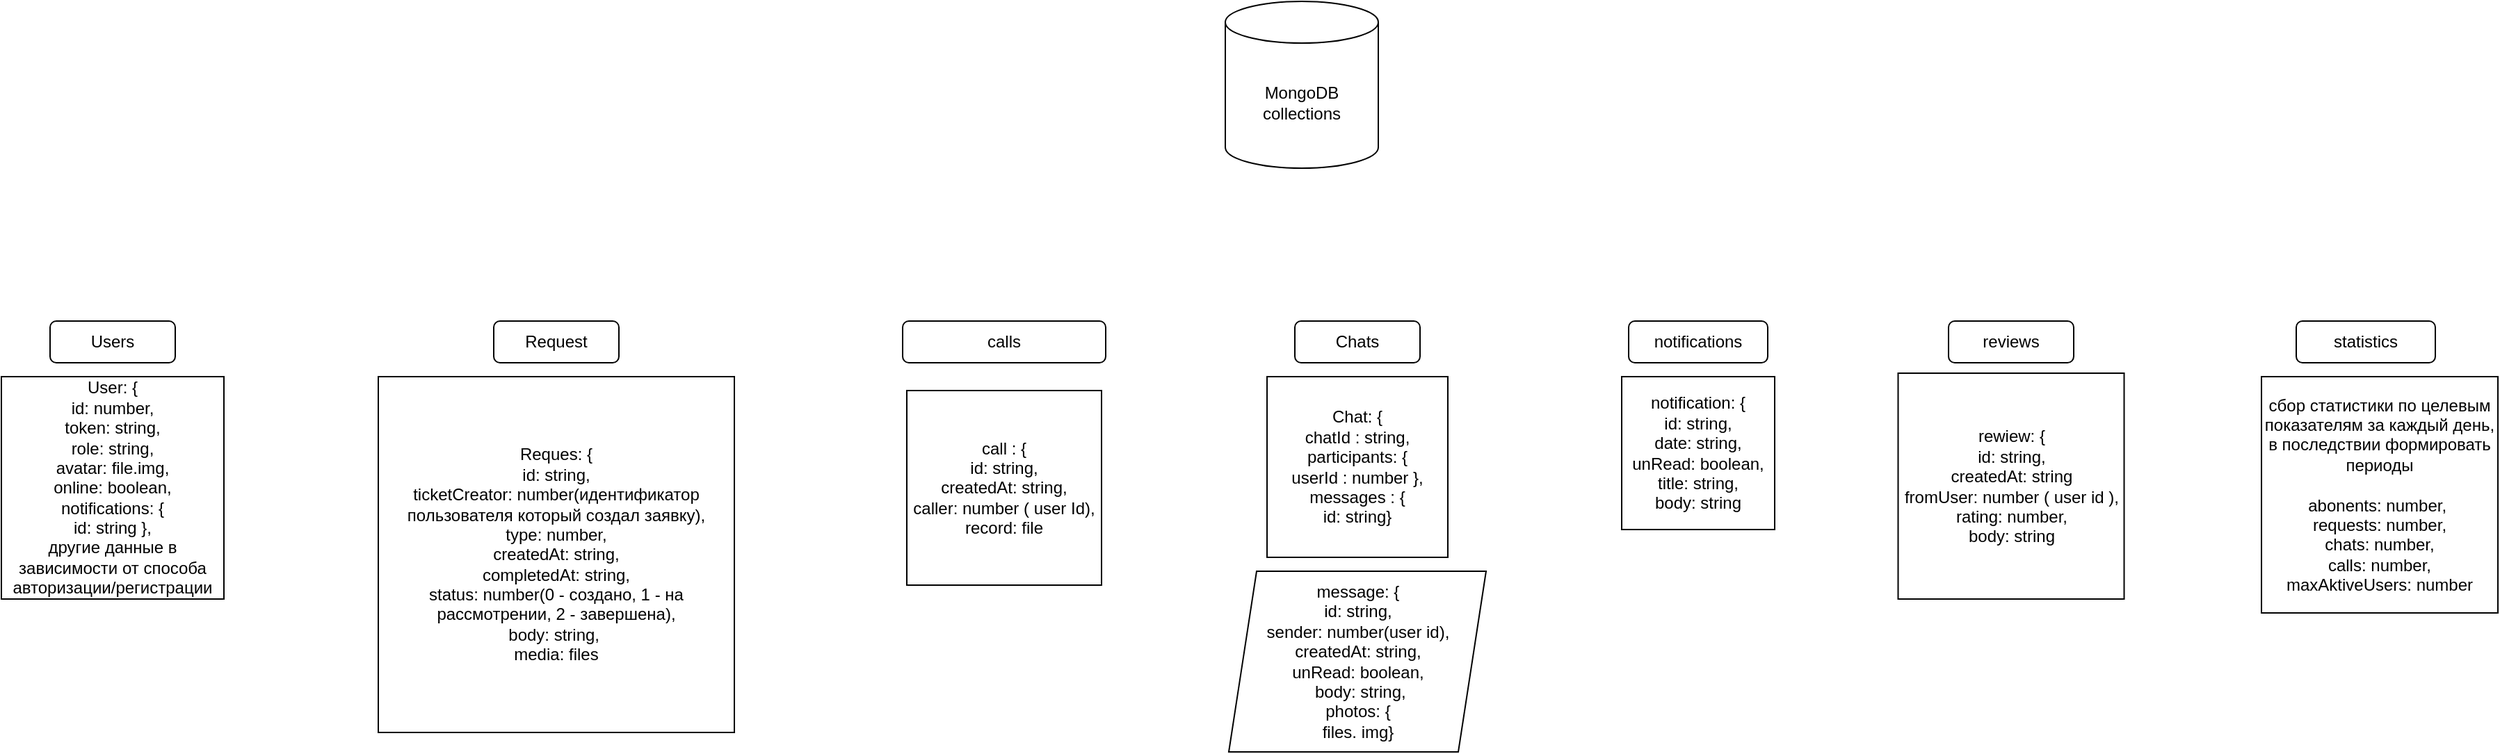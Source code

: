 <mxfile version="21.0.6" type="github">
  <diagram id="C5RBs43oDa-KdzZeNtuy" name="Page-1">
    <mxGraphModel dx="2620" dy="2154" grid="1" gridSize="10" guides="1" tooltips="1" connect="1" arrows="1" fold="1" page="1" pageScale="1" pageWidth="827" pageHeight="1169" math="0" shadow="0">
      <root>
        <mxCell id="WIyWlLk6GJQsqaUBKTNV-0" />
        <mxCell id="WIyWlLk6GJQsqaUBKTNV-1" parent="WIyWlLk6GJQsqaUBKTNV-0" />
        <mxCell id="q1fwFzsRPC0Uu-eGo_Ai-0" value="MongoDB&lt;br&gt;collections" style="shape=cylinder3;whiteSpace=wrap;html=1;boundedLbl=1;backgroundOutline=1;size=15;" vertex="1" parent="WIyWlLk6GJQsqaUBKTNV-1">
          <mxGeometry x="500" y="-110" width="110" height="120" as="geometry" />
        </mxCell>
        <mxCell id="q1fwFzsRPC0Uu-eGo_Ai-2" value="Users" style="rounded=1;whiteSpace=wrap;html=1;" vertex="1" parent="WIyWlLk6GJQsqaUBKTNV-1">
          <mxGeometry x="-345" y="120" width="90" height="30" as="geometry" />
        </mxCell>
        <mxCell id="q1fwFzsRPC0Uu-eGo_Ai-5" value="User: {&lt;br&gt;id: number,&lt;br&gt;token: string,&lt;br&gt;role: string,&lt;br&gt;avatar: file.img,&lt;br&gt;online: boolean,&lt;br&gt;notifications: {&lt;br&gt;id: string },&lt;br&gt;другие данные в зависимости от способа авторизации/регистрации" style="whiteSpace=wrap;html=1;aspect=fixed;" vertex="1" parent="WIyWlLk6GJQsqaUBKTNV-1">
          <mxGeometry x="-380" y="160" width="160" height="160" as="geometry" />
        </mxCell>
        <mxCell id="q1fwFzsRPC0Uu-eGo_Ai-6" value="Request" style="rounded=1;whiteSpace=wrap;html=1;" vertex="1" parent="WIyWlLk6GJQsqaUBKTNV-1">
          <mxGeometry x="-26" y="120" width="90" height="30" as="geometry" />
        </mxCell>
        <mxCell id="q1fwFzsRPC0Uu-eGo_Ai-7" value="Reques: {&lt;br&gt;id: string,&lt;br&gt;ticketCreator: number(идентификатор пользователя который создал заявку),&lt;br&gt;type: number,&lt;br&gt;createdAt: string,&lt;br&gt;completedAt: string,&lt;br&gt;status: number(0 - создано, 1 - на рассмотрении, 2 - завершена),&lt;br&gt;body: string,&amp;nbsp;&lt;br&gt;media: files" style="whiteSpace=wrap;html=1;aspect=fixed;imageAspect=1;" vertex="1" parent="WIyWlLk6GJQsqaUBKTNV-1">
          <mxGeometry x="-109" y="160" width="256" height="256" as="geometry" />
        </mxCell>
        <mxCell id="q1fwFzsRPC0Uu-eGo_Ai-9" value="Chats" style="rounded=1;whiteSpace=wrap;html=1;" vertex="1" parent="WIyWlLk6GJQsqaUBKTNV-1">
          <mxGeometry x="550" y="120" width="90" height="30" as="geometry" />
        </mxCell>
        <mxCell id="q1fwFzsRPC0Uu-eGo_Ai-10" value="Chat: {&lt;br&gt;chatId : string,&lt;br&gt;participants: {&lt;br&gt;userId : number },&lt;br&gt;messages : {&lt;br&gt;id: string}" style="whiteSpace=wrap;html=1;aspect=fixed;" vertex="1" parent="WIyWlLk6GJQsqaUBKTNV-1">
          <mxGeometry x="530" y="160" width="130" height="130" as="geometry" />
        </mxCell>
        <mxCell id="q1fwFzsRPC0Uu-eGo_Ai-12" value="message: {&lt;br&gt;id: string,&lt;br&gt;sender: number(user id),&lt;br&gt;createdAt: string,&lt;br&gt;unRead: boolean,&lt;br&gt;&amp;nbsp;body: string,&lt;br&gt;photos: {&lt;br&gt;files. img}" style="shape=parallelogram;perimeter=parallelogramPerimeter;whiteSpace=wrap;html=1;fixedSize=1;" vertex="1" parent="WIyWlLk6GJQsqaUBKTNV-1">
          <mxGeometry x="502.5" y="300" width="185" height="130" as="geometry" />
        </mxCell>
        <mxCell id="q1fwFzsRPC0Uu-eGo_Ai-13" value="notifications" style="rounded=1;whiteSpace=wrap;html=1;" vertex="1" parent="WIyWlLk6GJQsqaUBKTNV-1">
          <mxGeometry x="790" y="120" width="100" height="30" as="geometry" />
        </mxCell>
        <mxCell id="q1fwFzsRPC0Uu-eGo_Ai-14" value="notification: {&lt;br&gt;id: string,&lt;br&gt;date: string,&lt;br&gt;unRead: boolean,&lt;br&gt;title: string,&lt;br&gt;body: string" style="whiteSpace=wrap;html=1;aspect=fixed;" vertex="1" parent="WIyWlLk6GJQsqaUBKTNV-1">
          <mxGeometry x="785" y="160" width="110" height="110" as="geometry" />
        </mxCell>
        <mxCell id="q1fwFzsRPC0Uu-eGo_Ai-15" value="reviews" style="rounded=1;whiteSpace=wrap;html=1;" vertex="1" parent="WIyWlLk6GJQsqaUBKTNV-1">
          <mxGeometry x="1020" y="120" width="90" height="30" as="geometry" />
        </mxCell>
        <mxCell id="q1fwFzsRPC0Uu-eGo_Ai-16" value="rewiew: {&lt;br&gt;id: string,&lt;br&gt;createdAt: string&lt;br&gt;fromUser: number ( user id ),&lt;br&gt;rating: number,&lt;br&gt;body: string" style="whiteSpace=wrap;html=1;aspect=fixed;" vertex="1" parent="WIyWlLk6GJQsqaUBKTNV-1">
          <mxGeometry x="983.75" y="157.5" width="162.5" height="162.5" as="geometry" />
        </mxCell>
        <mxCell id="q1fwFzsRPC0Uu-eGo_Ai-17" value="statistics" style="rounded=1;whiteSpace=wrap;html=1;" vertex="1" parent="WIyWlLk6GJQsqaUBKTNV-1">
          <mxGeometry x="1270" y="120" width="100" height="30" as="geometry" />
        </mxCell>
        <mxCell id="q1fwFzsRPC0Uu-eGo_Ai-18" value="сбор статистики по целевым показателям за каждый день, в последствии формировать периоды&lt;br&gt;&lt;br&gt;abonents: number,&amp;nbsp;&lt;br&gt;requests: number,&lt;br&gt;chats: number,&lt;br&gt;calls: number,&lt;br&gt;maxAktiveUsers: number" style="whiteSpace=wrap;html=1;aspect=fixed;" vertex="1" parent="WIyWlLk6GJQsqaUBKTNV-1">
          <mxGeometry x="1245" y="160" width="170" height="170" as="geometry" />
        </mxCell>
        <mxCell id="q1fwFzsRPC0Uu-eGo_Ai-19" value="calls" style="rounded=1;whiteSpace=wrap;html=1;" vertex="1" parent="WIyWlLk6GJQsqaUBKTNV-1">
          <mxGeometry x="268" y="120" width="146" height="30" as="geometry" />
        </mxCell>
        <mxCell id="q1fwFzsRPC0Uu-eGo_Ai-21" value="call : {&lt;br&gt;id: string,&lt;br&gt;createdAt: string,&lt;br&gt;caller: number ( user Id),&lt;br&gt;record: file" style="whiteSpace=wrap;html=1;aspect=fixed;" vertex="1" parent="WIyWlLk6GJQsqaUBKTNV-1">
          <mxGeometry x="271" y="170" width="140" height="140" as="geometry" />
        </mxCell>
      </root>
    </mxGraphModel>
  </diagram>
</mxfile>
